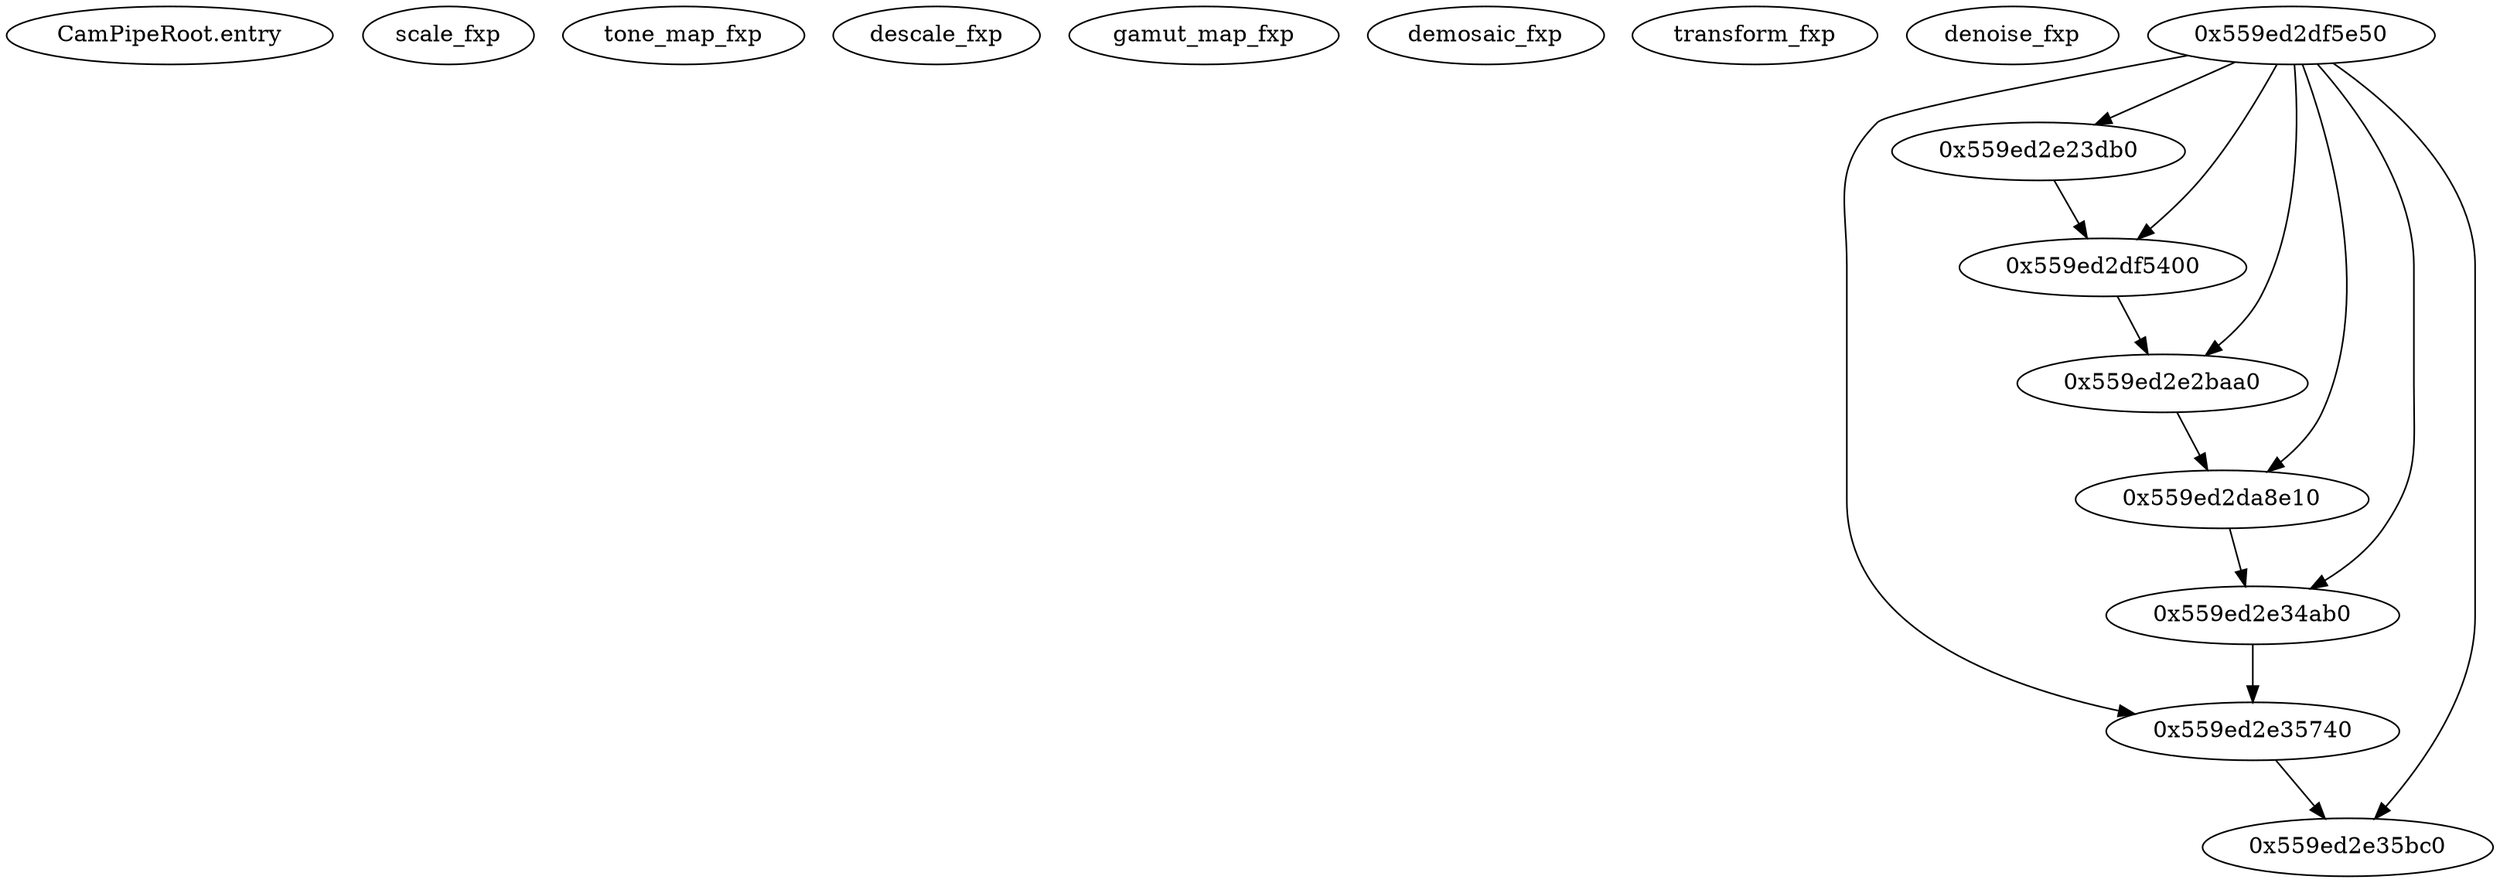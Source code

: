 strict digraph {
	"CamPipeRoot.entry" ;
	"scale_fxp" ;
	"tone_map_fxp" ;
	"descale_fxp" ;
	"gamut_map_fxp" ;
	"demosaic_fxp" ;
	"transform_fxp" ;
	"denoise_fxp" ;

	"0x559ed2e2baa0" -> "0x559ed2da8e10" ;
	"0x559ed2df5400" -> "0x559ed2e2baa0" ;
	"0x559ed2da8e10" -> "0x559ed2e34ab0" ;
	"0x559ed2e35740" -> "0x559ed2e35bc0" ;
	"0x559ed2e23db0" -> "0x559ed2df5400" ;
	"0x559ed2df5e50" -> "0x559ed2e2baa0" ;
	"0x559ed2df5e50" -> "0x559ed2df5400" ;
	"0x559ed2df5e50" -> "0x559ed2e23db0" ;
	"0x559ed2df5e50" -> "0x559ed2da8e10" ;
	"0x559ed2df5e50" -> "0x559ed2e35740" ;
	"0x559ed2df5e50" -> "0x559ed2e34ab0" ;
	"0x559ed2df5e50" -> "0x559ed2e35bc0" ;
	"0x559ed2e34ab0" -> "0x559ed2e35740" ;
}
